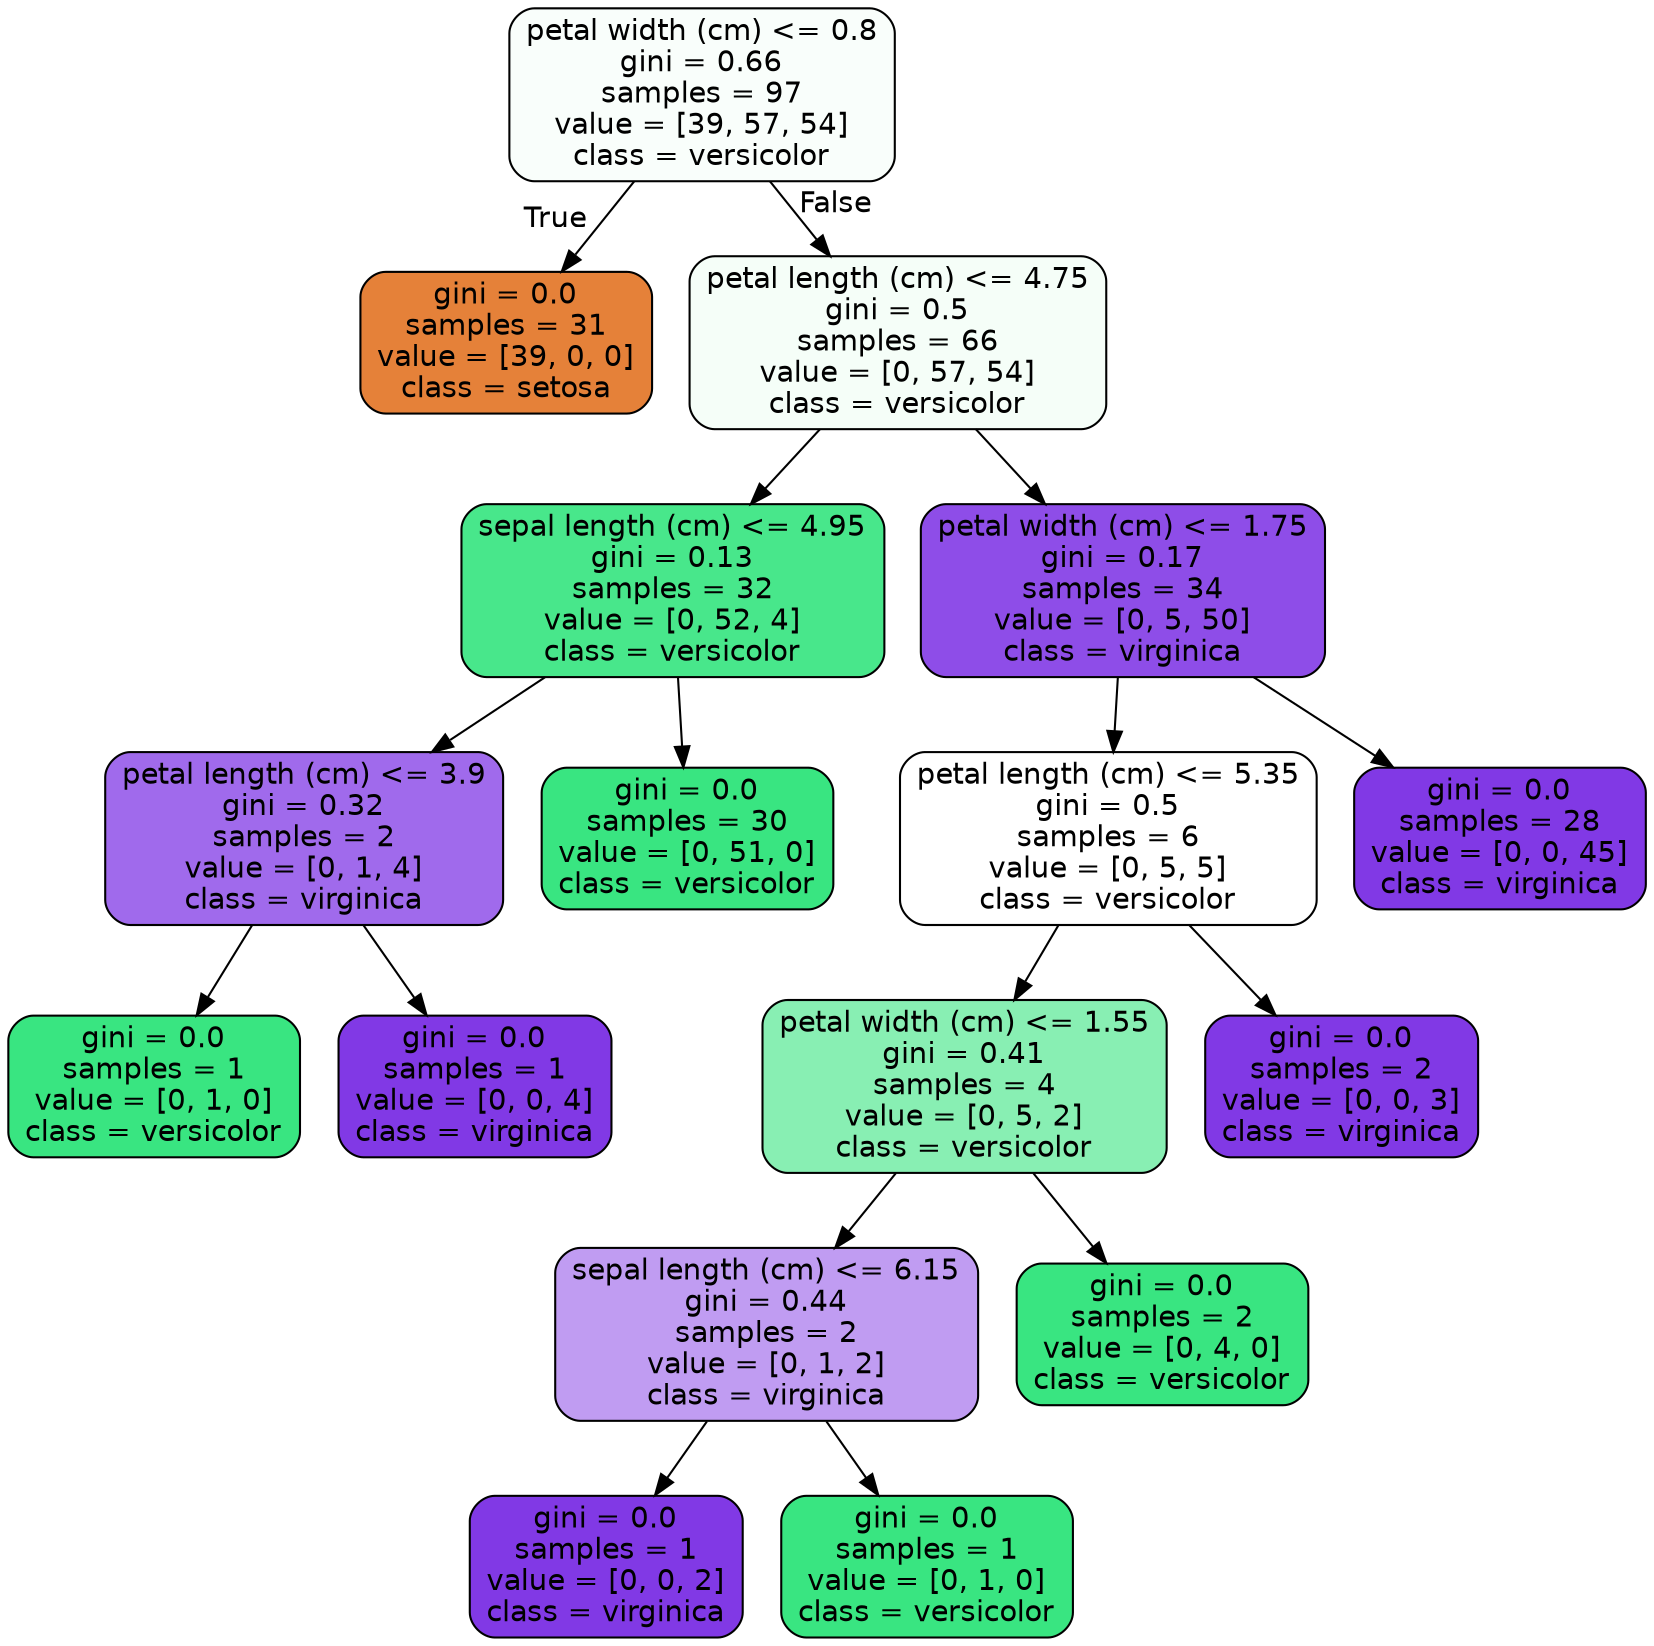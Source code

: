 digraph Tree {
node [shape=box, style="filled, rounded", color="black", fontname=helvetica] ;
edge [fontname=helvetica] ;
0 [label="petal width (cm) <= 0.8\ngini = 0.66\nsamples = 97\nvalue = [39, 57, 54]\nclass = versicolor", fillcolor="#f9fefb"] ;
1 [label="gini = 0.0\nsamples = 31\nvalue = [39, 0, 0]\nclass = setosa", fillcolor="#e58139"] ;
0 -> 1 [labeldistance=2.5, labelangle=45, headlabel="True"] ;
2 [label="petal length (cm) <= 4.75\ngini = 0.5\nsamples = 66\nvalue = [0, 57, 54]\nclass = versicolor", fillcolor="#f5fef8"] ;
0 -> 2 [labeldistance=2.5, labelangle=-45, headlabel="False"] ;
3 [label="sepal length (cm) <= 4.95\ngini = 0.13\nsamples = 32\nvalue = [0, 52, 4]\nclass = versicolor", fillcolor="#48e78b"] ;
2 -> 3 ;
4 [label="petal length (cm) <= 3.9\ngini = 0.32\nsamples = 2\nvalue = [0, 1, 4]\nclass = virginica", fillcolor="#a06aec"] ;
3 -> 4 ;
5 [label="gini = 0.0\nsamples = 1\nvalue = [0, 1, 0]\nclass = versicolor", fillcolor="#39e581"] ;
4 -> 5 ;
6 [label="gini = 0.0\nsamples = 1\nvalue = [0, 0, 4]\nclass = virginica", fillcolor="#8139e5"] ;
4 -> 6 ;
7 [label="gini = 0.0\nsamples = 30\nvalue = [0, 51, 0]\nclass = versicolor", fillcolor="#39e581"] ;
3 -> 7 ;
8 [label="petal width (cm) <= 1.75\ngini = 0.17\nsamples = 34\nvalue = [0, 5, 50]\nclass = virginica", fillcolor="#8e4de8"] ;
2 -> 8 ;
9 [label="petal length (cm) <= 5.35\ngini = 0.5\nsamples = 6\nvalue = [0, 5, 5]\nclass = versicolor", fillcolor="#ffffff"] ;
8 -> 9 ;
10 [label="petal width (cm) <= 1.55\ngini = 0.41\nsamples = 4\nvalue = [0, 5, 2]\nclass = versicolor", fillcolor="#88efb3"] ;
9 -> 10 ;
11 [label="sepal length (cm) <= 6.15\ngini = 0.44\nsamples = 2\nvalue = [0, 1, 2]\nclass = virginica", fillcolor="#c09cf2"] ;
10 -> 11 ;
12 [label="gini = 0.0\nsamples = 1\nvalue = [0, 0, 2]\nclass = virginica", fillcolor="#8139e5"] ;
11 -> 12 ;
13 [label="gini = 0.0\nsamples = 1\nvalue = [0, 1, 0]\nclass = versicolor", fillcolor="#39e581"] ;
11 -> 13 ;
14 [label="gini = 0.0\nsamples = 2\nvalue = [0, 4, 0]\nclass = versicolor", fillcolor="#39e581"] ;
10 -> 14 ;
15 [label="gini = 0.0\nsamples = 2\nvalue = [0, 0, 3]\nclass = virginica", fillcolor="#8139e5"] ;
9 -> 15 ;
16 [label="gini = 0.0\nsamples = 28\nvalue = [0, 0, 45]\nclass = virginica", fillcolor="#8139e5"] ;
8 -> 16 ;
}